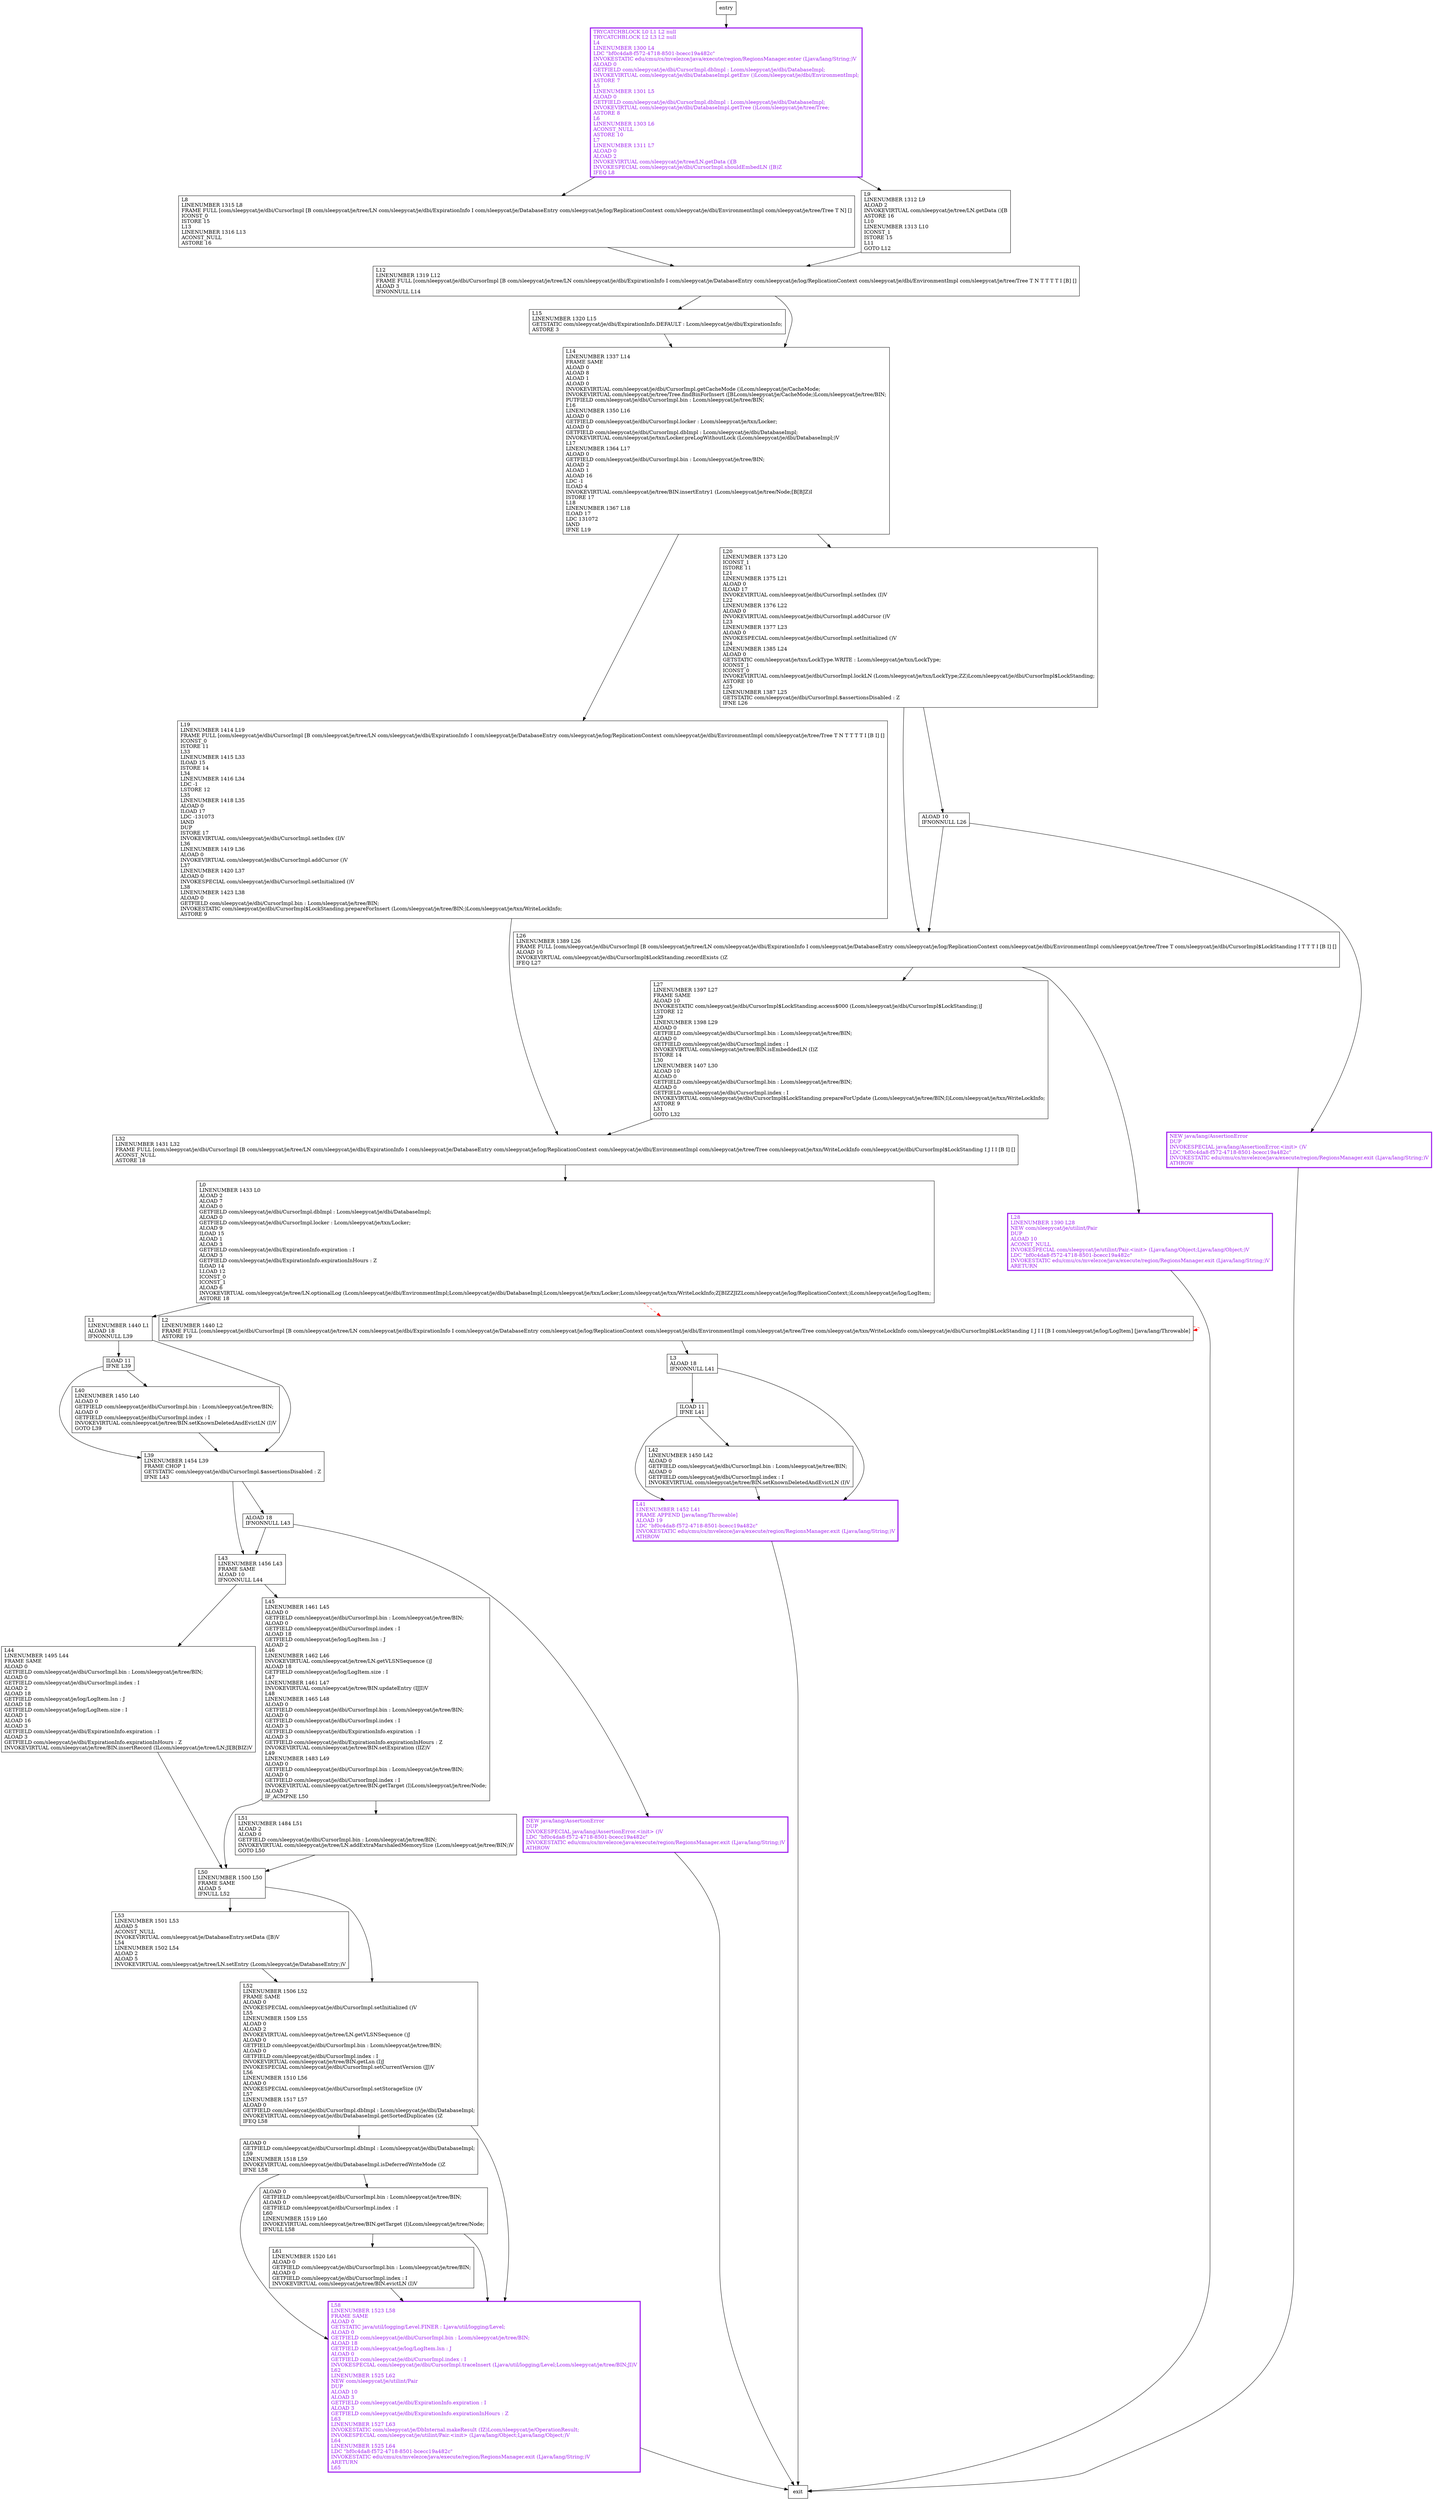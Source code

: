 digraph insertRecordInternal {
node [shape=record];
420141999 [label="ILOAD 11\lIFNE L39\l"];
2061216217 [label="L44\lLINENUMBER 1495 L44\lFRAME SAME\lALOAD 0\lGETFIELD com/sleepycat/je/dbi/CursorImpl.bin : Lcom/sleepycat/je/tree/BIN;\lALOAD 0\lGETFIELD com/sleepycat/je/dbi/CursorImpl.index : I\lALOAD 2\lALOAD 18\lGETFIELD com/sleepycat/je/log/LogItem.lsn : J\lALOAD 18\lGETFIELD com/sleepycat/je/log/LogItem.size : I\lALOAD 1\lALOAD 16\lALOAD 3\lGETFIELD com/sleepycat/je/dbi/ExpirationInfo.expiration : I\lALOAD 3\lGETFIELD com/sleepycat/je/dbi/ExpirationInfo.expirationInHours : Z\lINVOKEVIRTUAL com/sleepycat/je/tree/BIN.insertRecord (ILcom/sleepycat/je/tree/LN;JI[B[BIZ)V\l"];
1167900930 [label="L15\lLINENUMBER 1320 L15\lGETSTATIC com/sleepycat/je/dbi/ExpirationInfo.DEFAULT : Lcom/sleepycat/je/dbi/ExpirationInfo;\lASTORE 3\l"];
642401889 [label="ILOAD 11\lIFNE L41\l"];
2067155003 [label="L8\lLINENUMBER 1315 L8\lFRAME FULL [com/sleepycat/je/dbi/CursorImpl [B com/sleepycat/je/tree/LN com/sleepycat/je/dbi/ExpirationInfo I com/sleepycat/je/DatabaseEntry com/sleepycat/je/log/ReplicationContext com/sleepycat/je/dbi/EnvironmentImpl com/sleepycat/je/tree/Tree T N] []\lICONST_0\lISTORE 15\lL13\lLINENUMBER 1316 L13\lACONST_NULL\lASTORE 16\l"];
1088881082 [label="L28\lLINENUMBER 1390 L28\lNEW com/sleepycat/je/utilint/Pair\lDUP\lALOAD 10\lACONST_NULL\lINVOKESPECIAL com/sleepycat/je/utilint/Pair.\<init\> (Ljava/lang/Object;Ljava/lang/Object;)V\lLDC \"bf0c4da8-f572-4718-8501-bcecc19a482c\"\lINVOKESTATIC edu/cmu/cs/mvelezce/java/execute/region/RegionsManager.exit (Ljava/lang/String;)V\lARETURN\l"];
1922097351 [label="L1\lLINENUMBER 1440 L1\lALOAD 18\lIFNONNULL L39\l"];
406728298 [label="L41\lLINENUMBER 1452 L41\lFRAME APPEND [java/lang/Throwable]\lALOAD 19\lLDC \"bf0c4da8-f572-4718-8501-bcecc19a482c\"\lINVOKESTATIC edu/cmu/cs/mvelezce/java/execute/region/RegionsManager.exit (Ljava/lang/String;)V\lATHROW\l"];
1674592353 [label="L14\lLINENUMBER 1337 L14\lFRAME SAME\lALOAD 0\lALOAD 8\lALOAD 1\lALOAD 0\lINVOKEVIRTUAL com/sleepycat/je/dbi/CursorImpl.getCacheMode ()Lcom/sleepycat/je/CacheMode;\lINVOKEVIRTUAL com/sleepycat/je/tree/Tree.findBinForInsert ([BLcom/sleepycat/je/CacheMode;)Lcom/sleepycat/je/tree/BIN;\lPUTFIELD com/sleepycat/je/dbi/CursorImpl.bin : Lcom/sleepycat/je/tree/BIN;\lL16\lLINENUMBER 1350 L16\lALOAD 0\lGETFIELD com/sleepycat/je/dbi/CursorImpl.locker : Lcom/sleepycat/je/txn/Locker;\lALOAD 0\lGETFIELD com/sleepycat/je/dbi/CursorImpl.dbImpl : Lcom/sleepycat/je/dbi/DatabaseImpl;\lINVOKEVIRTUAL com/sleepycat/je/txn/Locker.preLogWithoutLock (Lcom/sleepycat/je/dbi/DatabaseImpl;)V\lL17\lLINENUMBER 1364 L17\lALOAD 0\lGETFIELD com/sleepycat/je/dbi/CursorImpl.bin : Lcom/sleepycat/je/tree/BIN;\lALOAD 2\lALOAD 1\lALOAD 16\lLDC -1\lILOAD 4\lINVOKEVIRTUAL com/sleepycat/je/tree/BIN.insertEntry1 (Lcom/sleepycat/je/tree/Node;[B[BJZ)I\lISTORE 17\lL18\lLINENUMBER 1367 L18\lILOAD 17\lLDC 131072\lIAND\lIFNE L19\l"];
580712517 [label="L61\lLINENUMBER 1520 L61\lALOAD 0\lGETFIELD com/sleepycat/je/dbi/CursorImpl.bin : Lcom/sleepycat/je/tree/BIN;\lALOAD 0\lGETFIELD com/sleepycat/je/dbi/CursorImpl.index : I\lINVOKEVIRTUAL com/sleepycat/je/tree/BIN.evictLN (I)V\l"];
1116409269 [label="L53\lLINENUMBER 1501 L53\lALOAD 5\lACONST_NULL\lINVOKEVIRTUAL com/sleepycat/je/DatabaseEntry.setData ([B)V\lL54\lLINENUMBER 1502 L54\lALOAD 2\lALOAD 5\lINVOKEVIRTUAL com/sleepycat/je/tree/LN.setEntry (Lcom/sleepycat/je/DatabaseEntry;)V\l"];
1555878412 [label="L0\lLINENUMBER 1433 L0\lALOAD 2\lALOAD 7\lALOAD 0\lGETFIELD com/sleepycat/je/dbi/CursorImpl.dbImpl : Lcom/sleepycat/je/dbi/DatabaseImpl;\lALOAD 0\lGETFIELD com/sleepycat/je/dbi/CursorImpl.locker : Lcom/sleepycat/je/txn/Locker;\lALOAD 9\lILOAD 15\lALOAD 1\lALOAD 3\lGETFIELD com/sleepycat/je/dbi/ExpirationInfo.expiration : I\lALOAD 3\lGETFIELD com/sleepycat/je/dbi/ExpirationInfo.expirationInHours : Z\lILOAD 14\lLLOAD 12\lICONST_0\lICONST_1\lALOAD 6\lINVOKEVIRTUAL com/sleepycat/je/tree/LN.optionalLog (Lcom/sleepycat/je/dbi/EnvironmentImpl;Lcom/sleepycat/je/dbi/DatabaseImpl;Lcom/sleepycat/je/txn/Locker;Lcom/sleepycat/je/txn/WriteLockInfo;Z[BIZZJIZLcom/sleepycat/je/log/ReplicationContext;)Lcom/sleepycat/je/log/LogItem;\lASTORE 18\l"];
1706685882 [label="L52\lLINENUMBER 1506 L52\lFRAME SAME\lALOAD 0\lINVOKESPECIAL com/sleepycat/je/dbi/CursorImpl.setInitialized ()V\lL55\lLINENUMBER 1509 L55\lALOAD 0\lALOAD 2\lINVOKEVIRTUAL com/sleepycat/je/tree/LN.getVLSNSequence ()J\lALOAD 0\lGETFIELD com/sleepycat/je/dbi/CursorImpl.bin : Lcom/sleepycat/je/tree/BIN;\lALOAD 0\lGETFIELD com/sleepycat/je/dbi/CursorImpl.index : I\lINVOKEVIRTUAL com/sleepycat/je/tree/BIN.getLsn (I)J\lINVOKESPECIAL com/sleepycat/je/dbi/CursorImpl.setCurrentVersion (JJ)V\lL56\lLINENUMBER 1510 L56\lALOAD 0\lINVOKESPECIAL com/sleepycat/je/dbi/CursorImpl.setStorageSize ()V\lL57\lLINENUMBER 1517 L57\lALOAD 0\lGETFIELD com/sleepycat/je/dbi/CursorImpl.dbImpl : Lcom/sleepycat/je/dbi/DatabaseImpl;\lINVOKEVIRTUAL com/sleepycat/je/dbi/DatabaseImpl.getSortedDuplicates ()Z\lIFEQ L58\l"];
1705047988 [label="TRYCATCHBLOCK L0 L1 L2 null\lTRYCATCHBLOCK L2 L3 L2 null\lL4\lLINENUMBER 1300 L4\lLDC \"bf0c4da8-f572-4718-8501-bcecc19a482c\"\lINVOKESTATIC edu/cmu/cs/mvelezce/java/execute/region/RegionsManager.enter (Ljava/lang/String;)V\lALOAD 0\lGETFIELD com/sleepycat/je/dbi/CursorImpl.dbImpl : Lcom/sleepycat/je/dbi/DatabaseImpl;\lINVOKEVIRTUAL com/sleepycat/je/dbi/DatabaseImpl.getEnv ()Lcom/sleepycat/je/dbi/EnvironmentImpl;\lASTORE 7\lL5\lLINENUMBER 1301 L5\lALOAD 0\lGETFIELD com/sleepycat/je/dbi/CursorImpl.dbImpl : Lcom/sleepycat/je/dbi/DatabaseImpl;\lINVOKEVIRTUAL com/sleepycat/je/dbi/DatabaseImpl.getTree ()Lcom/sleepycat/je/tree/Tree;\lASTORE 8\lL6\lLINENUMBER 1303 L6\lACONST_NULL\lASTORE 10\lL7\lLINENUMBER 1311 L7\lALOAD 0\lALOAD 2\lINVOKEVIRTUAL com/sleepycat/je/tree/LN.getData ()[B\lINVOKESPECIAL com/sleepycat/je/dbi/CursorImpl.shouldEmbedLN ([B)Z\lIFEQ L8\l"];
876842952 [label="L3\lALOAD 18\lIFNONNULL L41\l"];
1271249694 [label="L12\lLINENUMBER 1319 L12\lFRAME FULL [com/sleepycat/je/dbi/CursorImpl [B com/sleepycat/je/tree/LN com/sleepycat/je/dbi/ExpirationInfo I com/sleepycat/je/DatabaseEntry com/sleepycat/je/log/ReplicationContext com/sleepycat/je/dbi/EnvironmentImpl com/sleepycat/je/tree/Tree T N T T T T I [B] []\lALOAD 3\lIFNONNULL L14\l"];
211955226 [label="L19\lLINENUMBER 1414 L19\lFRAME FULL [com/sleepycat/je/dbi/CursorImpl [B com/sleepycat/je/tree/LN com/sleepycat/je/dbi/ExpirationInfo I com/sleepycat/je/DatabaseEntry com/sleepycat/je/log/ReplicationContext com/sleepycat/je/dbi/EnvironmentImpl com/sleepycat/je/tree/Tree T N T T T T I [B I] []\lICONST_0\lISTORE 11\lL33\lLINENUMBER 1415 L33\lILOAD 15\lISTORE 14\lL34\lLINENUMBER 1416 L34\lLDC -1\lLSTORE 12\lL35\lLINENUMBER 1418 L35\lALOAD 0\lILOAD 17\lLDC -131073\lIAND\lDUP\lISTORE 17\lINVOKEVIRTUAL com/sleepycat/je/dbi/CursorImpl.setIndex (I)V\lL36\lLINENUMBER 1419 L36\lALOAD 0\lINVOKEVIRTUAL com/sleepycat/je/dbi/CursorImpl.addCursor ()V\lL37\lLINENUMBER 1420 L37\lALOAD 0\lINVOKESPECIAL com/sleepycat/je/dbi/CursorImpl.setInitialized ()V\lL38\lLINENUMBER 1423 L38\lALOAD 0\lGETFIELD com/sleepycat/je/dbi/CursorImpl.bin : Lcom/sleepycat/je/tree/BIN;\lINVOKESTATIC com/sleepycat/je/dbi/CursorImpl$LockStanding.prepareForInsert (Lcom/sleepycat/je/tree/BIN;)Lcom/sleepycat/je/txn/WriteLockInfo;\lASTORE 9\l"];
604195117 [label="L39\lLINENUMBER 1454 L39\lFRAME CHOP 1\lGETSTATIC com/sleepycat/je/dbi/CursorImpl.$assertionsDisabled : Z\lIFNE L43\l"];
651681098 [label="ALOAD 18\lIFNONNULL L43\l"];
1446825964 [label="L2\lLINENUMBER 1440 L2\lFRAME FULL [com/sleepycat/je/dbi/CursorImpl [B com/sleepycat/je/tree/LN com/sleepycat/je/dbi/ExpirationInfo I com/sleepycat/je/DatabaseEntry com/sleepycat/je/log/ReplicationContext com/sleepycat/je/dbi/EnvironmentImpl com/sleepycat/je/tree/Tree com/sleepycat/je/txn/WriteLockInfo com/sleepycat/je/dbi/CursorImpl$LockStanding I J I I [B I com/sleepycat/je/log/LogItem] [java/lang/Throwable]\lASTORE 19\l"];
200011689 [label="L26\lLINENUMBER 1389 L26\lFRAME FULL [com/sleepycat/je/dbi/CursorImpl [B com/sleepycat/je/tree/LN com/sleepycat/je/dbi/ExpirationInfo I com/sleepycat/je/DatabaseEntry com/sleepycat/je/log/ReplicationContext com/sleepycat/je/dbi/EnvironmentImpl com/sleepycat/je/tree/Tree T com/sleepycat/je/dbi/CursorImpl$LockStanding I T T T I [B I] []\lALOAD 10\lINVOKEVIRTUAL com/sleepycat/je/dbi/CursorImpl$LockStanding.recordExists ()Z\lIFEQ L27\l"];
1333000112 [label="L43\lLINENUMBER 1456 L43\lFRAME SAME\lALOAD 10\lIFNONNULL L44\l"];
1347807135 [label="ALOAD 0\lGETFIELD com/sleepycat/je/dbi/CursorImpl.dbImpl : Lcom/sleepycat/je/dbi/DatabaseImpl;\lL59\lLINENUMBER 1518 L59\lINVOKEVIRTUAL com/sleepycat/je/dbi/DatabaseImpl.isDeferredWriteMode ()Z\lIFNE L58\l"];
308191133 [label="L58\lLINENUMBER 1523 L58\lFRAME SAME\lALOAD 0\lGETSTATIC java/util/logging/Level.FINER : Ljava/util/logging/Level;\lALOAD 0\lGETFIELD com/sleepycat/je/dbi/CursorImpl.bin : Lcom/sleepycat/je/tree/BIN;\lALOAD 18\lGETFIELD com/sleepycat/je/log/LogItem.lsn : J\lALOAD 0\lGETFIELD com/sleepycat/je/dbi/CursorImpl.index : I\lINVOKESPECIAL com/sleepycat/je/dbi/CursorImpl.traceInsert (Ljava/util/logging/Level;Lcom/sleepycat/je/tree/BIN;JI)V\lL62\lLINENUMBER 1525 L62\lNEW com/sleepycat/je/utilint/Pair\lDUP\lALOAD 10\lALOAD 3\lGETFIELD com/sleepycat/je/dbi/ExpirationInfo.expiration : I\lALOAD 3\lGETFIELD com/sleepycat/je/dbi/ExpirationInfo.expirationInHours : Z\lL63\lLINENUMBER 1527 L63\lINVOKESTATIC com/sleepycat/je/DbInternal.makeResult (IZ)Lcom/sleepycat/je/OperationResult;\lINVOKESPECIAL com/sleepycat/je/utilint/Pair.\<init\> (Ljava/lang/Object;Ljava/lang/Object;)V\lL64\lLINENUMBER 1525 L64\lLDC \"bf0c4da8-f572-4718-8501-bcecc19a482c\"\lINVOKESTATIC edu/cmu/cs/mvelezce/java/execute/region/RegionsManager.exit (Ljava/lang/String;)V\lARETURN\lL65\l"];
248846334 [label="L9\lLINENUMBER 1312 L9\lALOAD 2\lINVOKEVIRTUAL com/sleepycat/je/tree/LN.getData ()[B\lASTORE 16\lL10\lLINENUMBER 1313 L10\lICONST_1\lISTORE 15\lL11\lGOTO L12\l"];
1637413861 [label="L40\lLINENUMBER 1450 L40\lALOAD 0\lGETFIELD com/sleepycat/je/dbi/CursorImpl.bin : Lcom/sleepycat/je/tree/BIN;\lALOAD 0\lGETFIELD com/sleepycat/je/dbi/CursorImpl.index : I\lINVOKEVIRTUAL com/sleepycat/je/tree/BIN.setKnownDeletedAndEvictLN (I)V\lGOTO L39\l"];
890475256 [label="NEW java/lang/AssertionError\lDUP\lINVOKESPECIAL java/lang/AssertionError.\<init\> ()V\lLDC \"bf0c4da8-f572-4718-8501-bcecc19a482c\"\lINVOKESTATIC edu/cmu/cs/mvelezce/java/execute/region/RegionsManager.exit (Ljava/lang/String;)V\lATHROW\l"];
685554439 [label="ALOAD 10\lIFNONNULL L26\l"];
1390079679 [label="NEW java/lang/AssertionError\lDUP\lINVOKESPECIAL java/lang/AssertionError.\<init\> ()V\lLDC \"bf0c4da8-f572-4718-8501-bcecc19a482c\"\lINVOKESTATIC edu/cmu/cs/mvelezce/java/execute/region/RegionsManager.exit (Ljava/lang/String;)V\lATHROW\l"];
1792637403 [label="L20\lLINENUMBER 1373 L20\lICONST_1\lISTORE 11\lL21\lLINENUMBER 1375 L21\lALOAD 0\lILOAD 17\lINVOKEVIRTUAL com/sleepycat/je/dbi/CursorImpl.setIndex (I)V\lL22\lLINENUMBER 1376 L22\lALOAD 0\lINVOKEVIRTUAL com/sleepycat/je/dbi/CursorImpl.addCursor ()V\lL23\lLINENUMBER 1377 L23\lALOAD 0\lINVOKESPECIAL com/sleepycat/je/dbi/CursorImpl.setInitialized ()V\lL24\lLINENUMBER 1385 L24\lALOAD 0\lGETSTATIC com/sleepycat/je/txn/LockType.WRITE : Lcom/sleepycat/je/txn/LockType;\lICONST_1\lICONST_0\lINVOKEVIRTUAL com/sleepycat/je/dbi/CursorImpl.lockLN (Lcom/sleepycat/je/txn/LockType;ZZ)Lcom/sleepycat/je/dbi/CursorImpl$LockStanding;\lASTORE 10\lL25\lLINENUMBER 1387 L25\lGETSTATIC com/sleepycat/je/dbi/CursorImpl.$assertionsDisabled : Z\lIFNE L26\l"];
1766995620 [label="L42\lLINENUMBER 1450 L42\lALOAD 0\lGETFIELD com/sleepycat/je/dbi/CursorImpl.bin : Lcom/sleepycat/je/tree/BIN;\lALOAD 0\lGETFIELD com/sleepycat/je/dbi/CursorImpl.index : I\lINVOKEVIRTUAL com/sleepycat/je/tree/BIN.setKnownDeletedAndEvictLN (I)V\l"];
709170518 [label="L45\lLINENUMBER 1461 L45\lALOAD 0\lGETFIELD com/sleepycat/je/dbi/CursorImpl.bin : Lcom/sleepycat/je/tree/BIN;\lALOAD 0\lGETFIELD com/sleepycat/je/dbi/CursorImpl.index : I\lALOAD 18\lGETFIELD com/sleepycat/je/log/LogItem.lsn : J\lALOAD 2\lL46\lLINENUMBER 1462 L46\lINVOKEVIRTUAL com/sleepycat/je/tree/LN.getVLSNSequence ()J\lALOAD 18\lGETFIELD com/sleepycat/je/log/LogItem.size : I\lL47\lLINENUMBER 1461 L47\lINVOKEVIRTUAL com/sleepycat/je/tree/BIN.updateEntry (IJJI)V\lL48\lLINENUMBER 1465 L48\lALOAD 0\lGETFIELD com/sleepycat/je/dbi/CursorImpl.bin : Lcom/sleepycat/je/tree/BIN;\lALOAD 0\lGETFIELD com/sleepycat/je/dbi/CursorImpl.index : I\lALOAD 3\lGETFIELD com/sleepycat/je/dbi/ExpirationInfo.expiration : I\lALOAD 3\lGETFIELD com/sleepycat/je/dbi/ExpirationInfo.expirationInHours : Z\lINVOKEVIRTUAL com/sleepycat/je/tree/BIN.setExpiration (IIZ)V\lL49\lLINENUMBER 1483 L49\lALOAD 0\lGETFIELD com/sleepycat/je/dbi/CursorImpl.bin : Lcom/sleepycat/je/tree/BIN;\lALOAD 0\lGETFIELD com/sleepycat/je/dbi/CursorImpl.index : I\lINVOKEVIRTUAL com/sleepycat/je/tree/BIN.getTarget (I)Lcom/sleepycat/je/tree/Node;\lALOAD 2\lIF_ACMPNE L50\l"];
346366496 [label="L27\lLINENUMBER 1397 L27\lFRAME SAME\lALOAD 10\lINVOKESTATIC com/sleepycat/je/dbi/CursorImpl$LockStanding.access$000 (Lcom/sleepycat/je/dbi/CursorImpl$LockStanding;)J\lLSTORE 12\lL29\lLINENUMBER 1398 L29\lALOAD 0\lGETFIELD com/sleepycat/je/dbi/CursorImpl.bin : Lcom/sleepycat/je/tree/BIN;\lALOAD 0\lGETFIELD com/sleepycat/je/dbi/CursorImpl.index : I\lINVOKEVIRTUAL com/sleepycat/je/tree/BIN.isEmbeddedLN (I)Z\lISTORE 14\lL30\lLINENUMBER 1407 L30\lALOAD 10\lALOAD 0\lGETFIELD com/sleepycat/je/dbi/CursorImpl.bin : Lcom/sleepycat/je/tree/BIN;\lALOAD 0\lGETFIELD com/sleepycat/je/dbi/CursorImpl.index : I\lINVOKEVIRTUAL com/sleepycat/je/dbi/CursorImpl$LockStanding.prepareForUpdate (Lcom/sleepycat/je/tree/BIN;I)Lcom/sleepycat/je/txn/WriteLockInfo;\lASTORE 9\lL31\lGOTO L32\l"];
954248265 [label="ALOAD 0\lGETFIELD com/sleepycat/je/dbi/CursorImpl.bin : Lcom/sleepycat/je/tree/BIN;\lALOAD 0\lGETFIELD com/sleepycat/je/dbi/CursorImpl.index : I\lL60\lLINENUMBER 1519 L60\lINVOKEVIRTUAL com/sleepycat/je/tree/BIN.getTarget (I)Lcom/sleepycat/je/tree/Node;\lIFNULL L58\l"];
1733604259 [label="L50\lLINENUMBER 1500 L50\lFRAME SAME\lALOAD 5\lIFNULL L52\l"];
221154850 [label="L32\lLINENUMBER 1431 L32\lFRAME FULL [com/sleepycat/je/dbi/CursorImpl [B com/sleepycat/je/tree/LN com/sleepycat/je/dbi/ExpirationInfo I com/sleepycat/je/DatabaseEntry com/sleepycat/je/log/ReplicationContext com/sleepycat/je/dbi/EnvironmentImpl com/sleepycat/je/tree/Tree com/sleepycat/je/txn/WriteLockInfo com/sleepycat/je/dbi/CursorImpl$LockStanding I J I I [B I] []\lACONST_NULL\lASTORE 18\l"];
1652430405 [label="L51\lLINENUMBER 1484 L51\lALOAD 2\lALOAD 0\lGETFIELD com/sleepycat/je/dbi/CursorImpl.bin : Lcom/sleepycat/je/tree/BIN;\lINVOKEVIRTUAL com/sleepycat/je/tree/LN.addExtraMarshaledMemorySize (Lcom/sleepycat/je/tree/BIN;)V\lGOTO L50\l"];
entry;
exit;
420141999 -> 604195117
420141999 -> 1637413861
2061216217 -> 1733604259
1167900930 -> 1674592353
642401889 -> 1766995620
642401889 -> 406728298
2067155003 -> 1271249694
1088881082 -> exit
1922097351 -> 420141999
1922097351 -> 604195117
406728298 -> exit
1674592353 -> 1792637403
1674592353 -> 211955226
580712517 -> 308191133
1116409269 -> 1706685882
1555878412 -> 1922097351
1555878412 -> 1446825964 [style=dashed, color=red]
1706685882 -> 1347807135
1706685882 -> 308191133
1705047988 -> 2067155003
1705047988 -> 248846334
876842952 -> 642401889
876842952 -> 406728298
1271249694 -> 1167900930
1271249694 -> 1674592353
211955226 -> 221154850
604195117 -> 651681098
604195117 -> 1333000112
651681098 -> 1390079679
651681098 -> 1333000112
1446825964 -> 876842952
1446825964 -> 1446825964 [style=dashed, color=red]
200011689 -> 1088881082
200011689 -> 346366496
1333000112 -> 2061216217
1333000112 -> 709170518
1347807135 -> 954248265
1347807135 -> 308191133
308191133 -> exit
248846334 -> 1271249694
entry -> 1705047988
1637413861 -> 604195117
890475256 -> exit
685554439 -> 890475256
685554439 -> 200011689
1390079679 -> exit
1792637403 -> 685554439
1792637403 -> 200011689
1766995620 -> 406728298
709170518 -> 1733604259
709170518 -> 1652430405
346366496 -> 221154850
954248265 -> 308191133
954248265 -> 580712517
1733604259 -> 1116409269
1733604259 -> 1706685882
221154850 -> 1555878412
1652430405 -> 1733604259
890475256[fontcolor="purple", penwidth=3, color="purple"];
1088881082[fontcolor="purple", penwidth=3, color="purple"];
1705047988[fontcolor="purple", penwidth=3, color="purple"];
1390079679[fontcolor="purple", penwidth=3, color="purple"];
406728298[fontcolor="purple", penwidth=3, color="purple"];
308191133[fontcolor="purple", penwidth=3, color="purple"];
}
